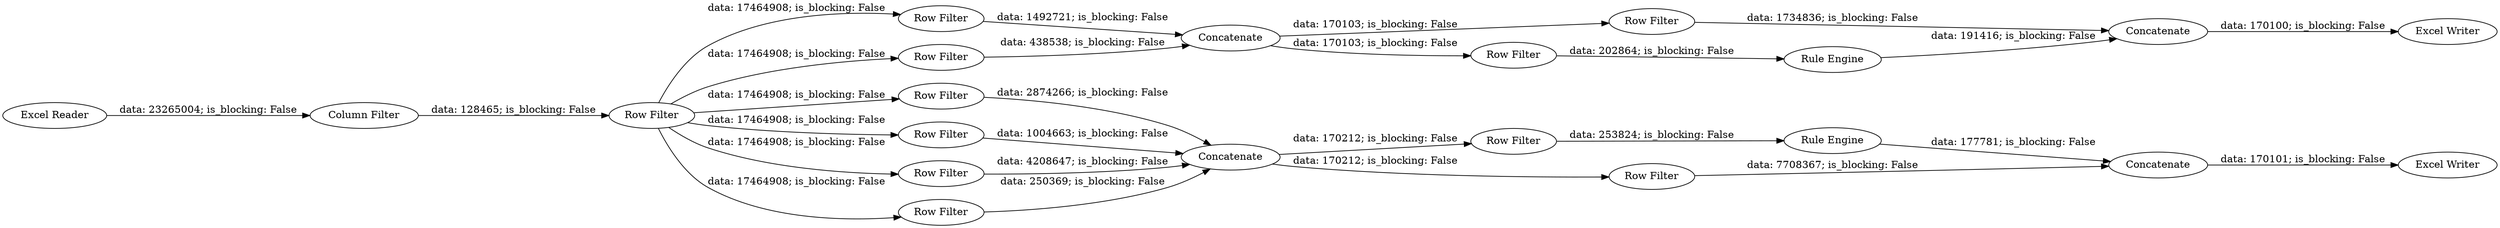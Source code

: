 digraph {
	"-315011220875852669_12" [label="Row Filter"]
	"-315011220875852669_21" [label="Rule Engine"]
	"-315011220875852669_7" [label="Row Filter"]
	"-315011220875852669_10" [label="Excel Writer"]
	"-315011220875852669_11" [label="Row Filter"]
	"-315011220875852669_18" [label=Concatenate]
	"-315011220875852669_17" [label="Rule Engine"]
	"-315011220875852669_16" [label="Row Filter"]
	"-315011220875852669_22" [label="Row Filter"]
	"-315011220875852669_14" [label="Excel Writer"]
	"-315011220875852669_27" [label="Excel Reader"]
	"-315011220875852669_8" [label="Row Filter"]
	"-315011220875852669_20" [label="Row Filter"]
	"-315011220875852669_4" [label="Row Filter"]
	"-315011220875852669_19" [label="Row Filter"]
	"-315011220875852669_13" [label=Concatenate]
	"-315011220875852669_3" [label="Column Filter"]
	"-315011220875852669_5" [label="Row Filter"]
	"-315011220875852669_9" [label=Concatenate]
	"-315011220875852669_6" [label="Row Filter"]
	"-315011220875852669_23" [label=Concatenate]
	"-315011220875852669_9" -> "-315011220875852669_16" [label="data: 170212; is_blocking: False"]
	"-315011220875852669_23" -> "-315011220875852669_14" [label="data: 170100; is_blocking: False"]
	"-315011220875852669_27" -> "-315011220875852669_3" [label="data: 23265004; is_blocking: False"]
	"-315011220875852669_3" -> "-315011220875852669_4" [label="data: 128465; is_blocking: False"]
	"-315011220875852669_9" -> "-315011220875852669_19" [label="data: 170212; is_blocking: False"]
	"-315011220875852669_22" -> "-315011220875852669_23" [label="data: 1734836; is_blocking: False"]
	"-315011220875852669_6" -> "-315011220875852669_9" [label="data: 4208647; is_blocking: False"]
	"-315011220875852669_17" -> "-315011220875852669_18" [label="data: 177781; is_blocking: False"]
	"-315011220875852669_20" -> "-315011220875852669_21" [label="data: 202864; is_blocking: False"]
	"-315011220875852669_4" -> "-315011220875852669_11" [label="data: 17464908; is_blocking: False"]
	"-315011220875852669_4" -> "-315011220875852669_12" [label="data: 17464908; is_blocking: False"]
	"-315011220875852669_21" -> "-315011220875852669_23" [label="data: 191416; is_blocking: False"]
	"-315011220875852669_18" -> "-315011220875852669_10" [label="data: 170101; is_blocking: False"]
	"-315011220875852669_7" -> "-315011220875852669_9" [label="data: 1004663; is_blocking: False"]
	"-315011220875852669_12" -> "-315011220875852669_13" [label="data: 1492721; is_blocking: False"]
	"-315011220875852669_19" -> "-315011220875852669_18" [label="data: 7708367; is_blocking: False"]
	"-315011220875852669_4" -> "-315011220875852669_7" [label="data: 17464908; is_blocking: False"]
	"-315011220875852669_4" -> "-315011220875852669_6" [label="data: 17464908; is_blocking: False"]
	"-315011220875852669_13" -> "-315011220875852669_22" [label="data: 170103; is_blocking: False"]
	"-315011220875852669_5" -> "-315011220875852669_9" [label="data: 2874266; is_blocking: False"]
	"-315011220875852669_13" -> "-315011220875852669_20" [label="data: 170103; is_blocking: False"]
	"-315011220875852669_11" -> "-315011220875852669_13" [label="data: 438538; is_blocking: False"]
	"-315011220875852669_4" -> "-315011220875852669_5" [label="data: 17464908; is_blocking: False"]
	"-315011220875852669_16" -> "-315011220875852669_17" [label="data: 253824; is_blocking: False"]
	"-315011220875852669_8" -> "-315011220875852669_9" [label="data: 250369; is_blocking: False"]
	"-315011220875852669_4" -> "-315011220875852669_8" [label="data: 17464908; is_blocking: False"]
	rankdir=LR
}
